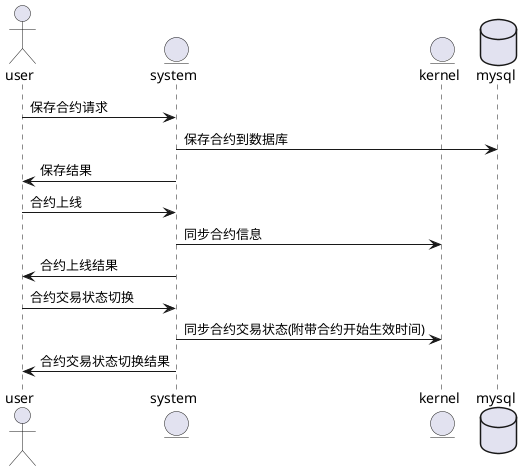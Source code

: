 @startuml
actor user as U
entity system as S
entity kernel as K
database mysql as D

U->S:保存合约请求
S->D:保存合约到数据库
S->U:保存结果
U->S:合约上线
S->K:同步合约信息
S->U:合约上线结果
U->S:合约交易状态切换
S->K:同步合约交易状态(附带合约开始生效时间)
S->U:合约交易状态切换结果

@enduml